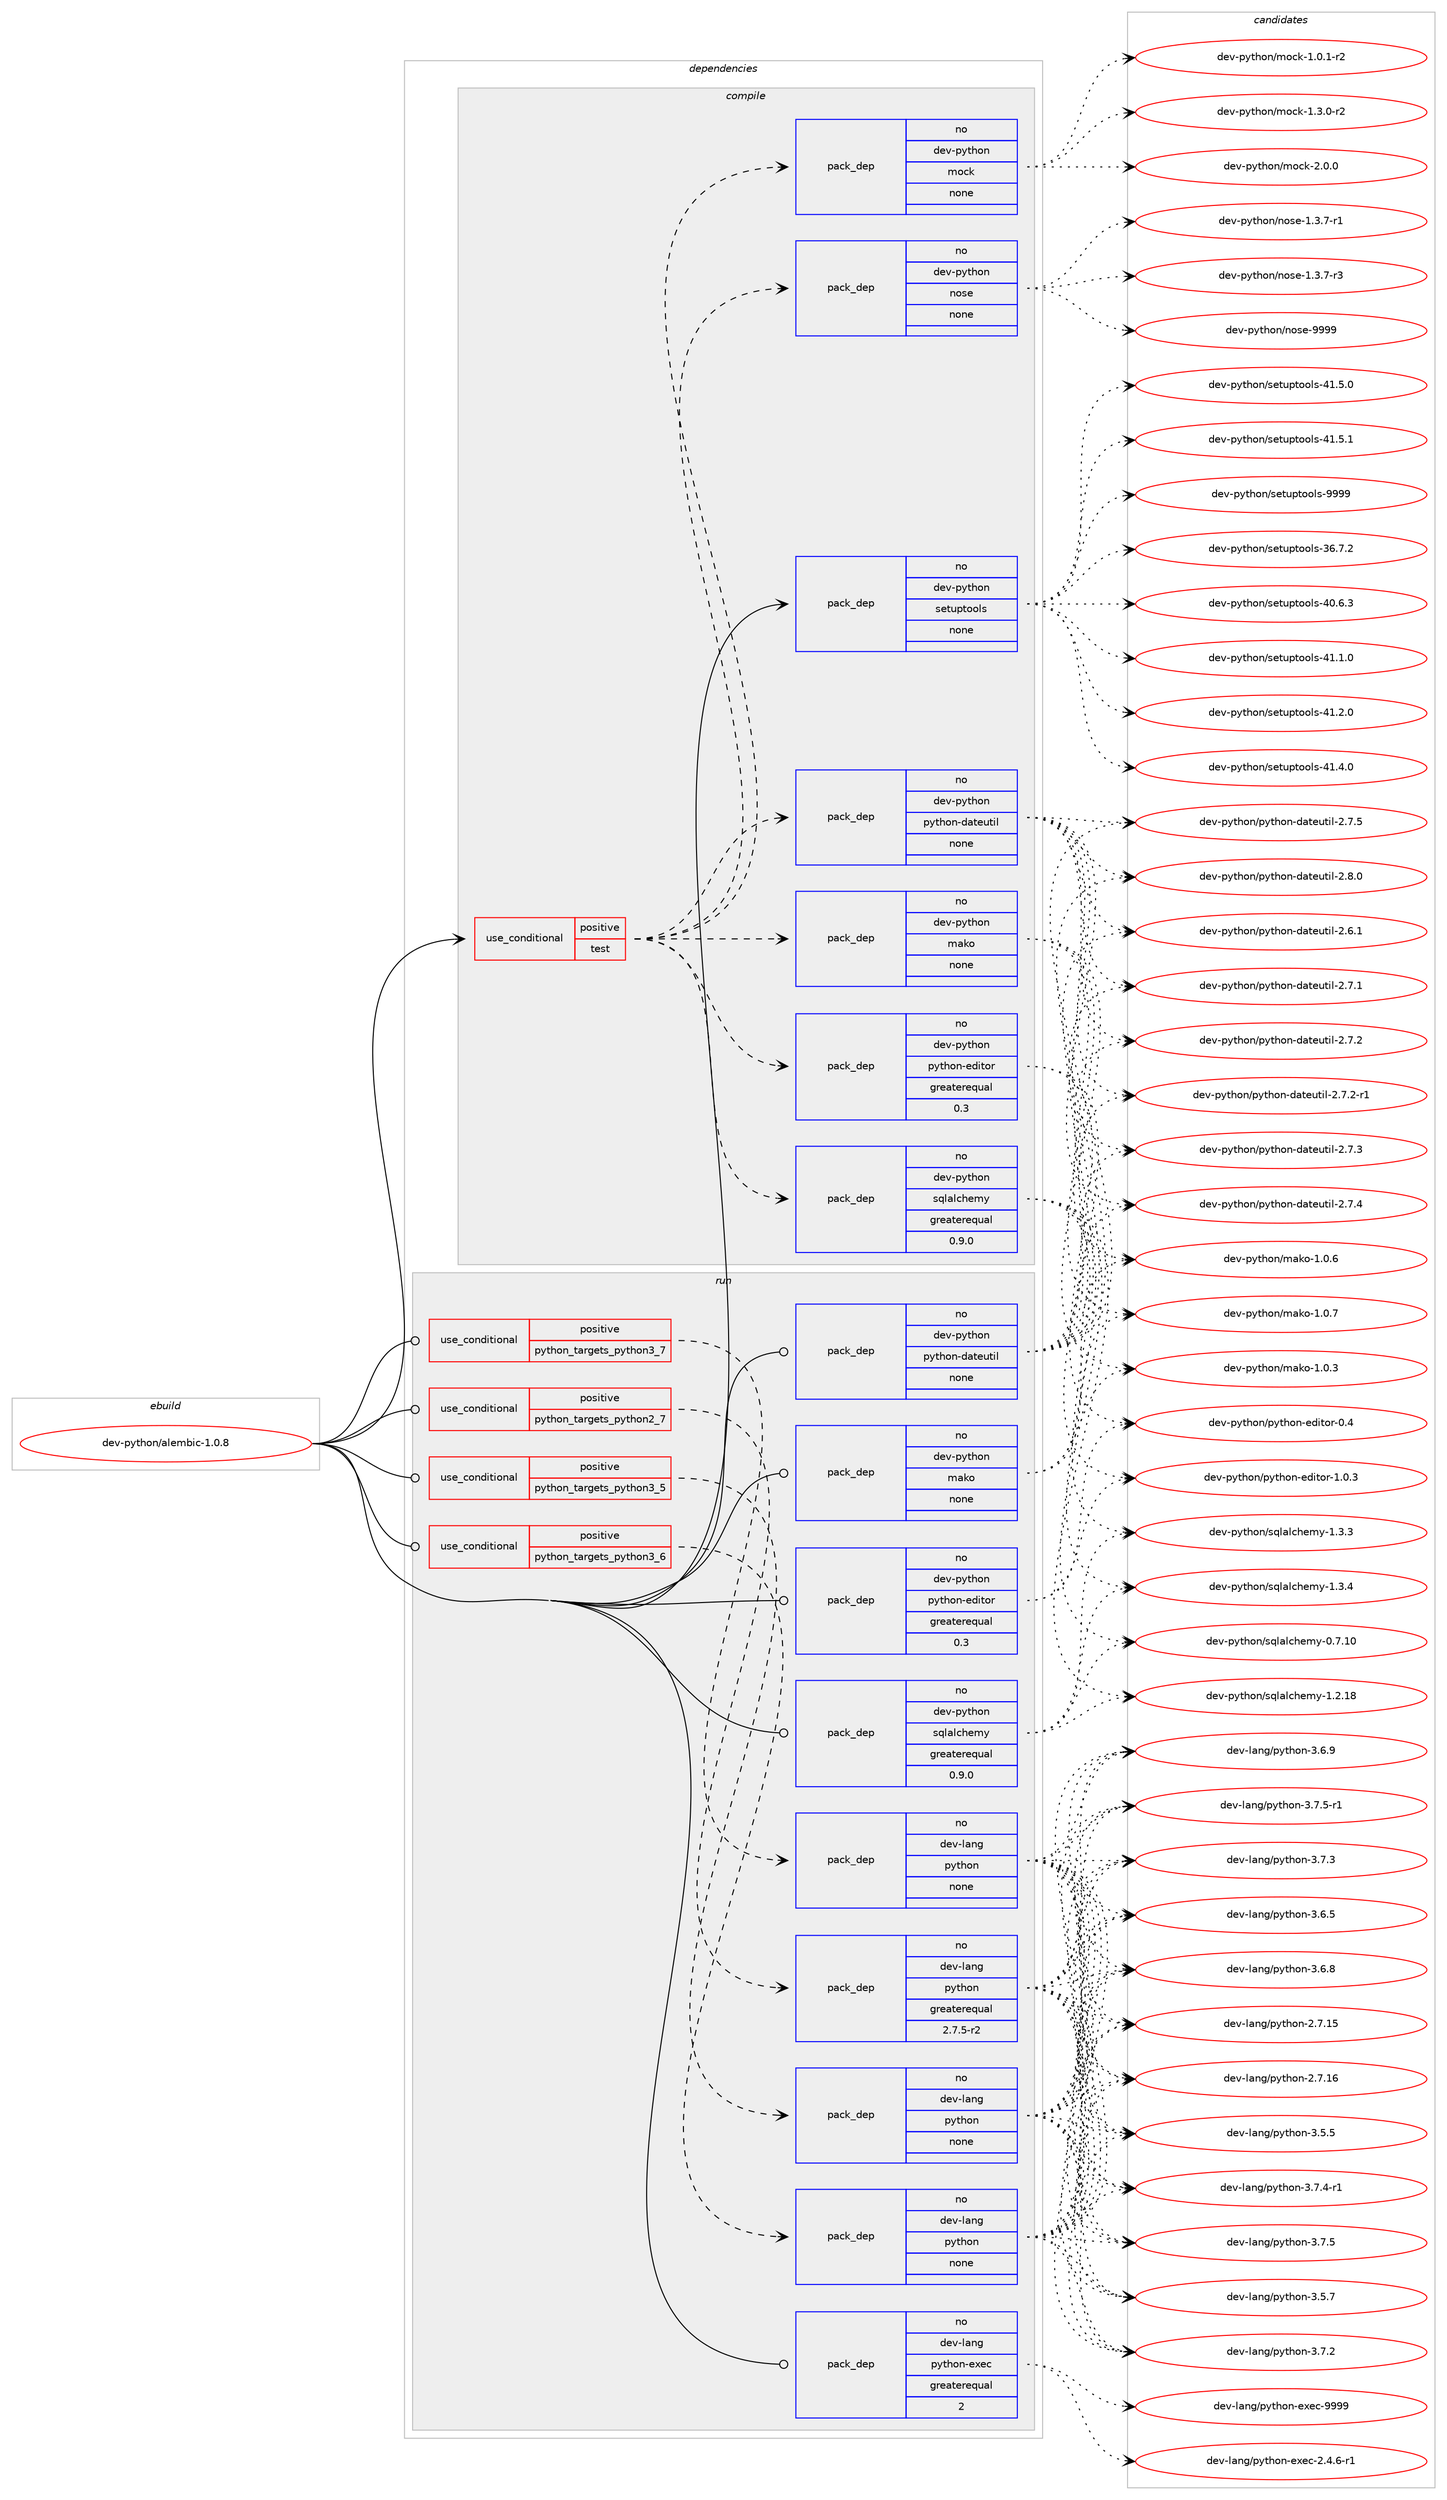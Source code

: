 digraph prolog {

# *************
# Graph options
# *************

newrank=true;
concentrate=true;
compound=true;
graph [rankdir=LR,fontname=Helvetica,fontsize=10,ranksep=1.5];#, ranksep=2.5, nodesep=0.2];
edge  [arrowhead=vee];
node  [fontname=Helvetica,fontsize=10];

# **********
# The ebuild
# **********

subgraph cluster_leftcol {
color=gray;
rank=same;
label=<<i>ebuild</i>>;
id [label="dev-python/alembic-1.0.8", color=red, width=4, href="../dev-python/alembic-1.0.8.svg"];
}

# ****************
# The dependencies
# ****************

subgraph cluster_midcol {
color=gray;
label=<<i>dependencies</i>>;
subgraph cluster_compile {
fillcolor="#eeeeee";
style=filled;
label=<<i>compile</i>>;
subgraph cond136017 {
dependency593884 [label=<<TABLE BORDER="0" CELLBORDER="1" CELLSPACING="0" CELLPADDING="4"><TR><TD ROWSPAN="3" CELLPADDING="10">use_conditional</TD></TR><TR><TD>positive</TD></TR><TR><TD>test</TD></TR></TABLE>>, shape=none, color=red];
subgraph pack446095 {
dependency593885 [label=<<TABLE BORDER="0" CELLBORDER="1" CELLSPACING="0" CELLPADDING="4" WIDTH="220"><TR><TD ROWSPAN="6" CELLPADDING="30">pack_dep</TD></TR><TR><TD WIDTH="110">no</TD></TR><TR><TD>dev-python</TD></TR><TR><TD>sqlalchemy</TD></TR><TR><TD>greaterequal</TD></TR><TR><TD>0.9.0</TD></TR></TABLE>>, shape=none, color=blue];
}
dependency593884:e -> dependency593885:w [weight=20,style="dashed",arrowhead="vee"];
subgraph pack446096 {
dependency593886 [label=<<TABLE BORDER="0" CELLBORDER="1" CELLSPACING="0" CELLPADDING="4" WIDTH="220"><TR><TD ROWSPAN="6" CELLPADDING="30">pack_dep</TD></TR><TR><TD WIDTH="110">no</TD></TR><TR><TD>dev-python</TD></TR><TR><TD>mako</TD></TR><TR><TD>none</TD></TR><TR><TD></TD></TR></TABLE>>, shape=none, color=blue];
}
dependency593884:e -> dependency593886:w [weight=20,style="dashed",arrowhead="vee"];
subgraph pack446097 {
dependency593887 [label=<<TABLE BORDER="0" CELLBORDER="1" CELLSPACING="0" CELLPADDING="4" WIDTH="220"><TR><TD ROWSPAN="6" CELLPADDING="30">pack_dep</TD></TR><TR><TD WIDTH="110">no</TD></TR><TR><TD>dev-python</TD></TR><TR><TD>python-editor</TD></TR><TR><TD>greaterequal</TD></TR><TR><TD>0.3</TD></TR></TABLE>>, shape=none, color=blue];
}
dependency593884:e -> dependency593887:w [weight=20,style="dashed",arrowhead="vee"];
subgraph pack446098 {
dependency593888 [label=<<TABLE BORDER="0" CELLBORDER="1" CELLSPACING="0" CELLPADDING="4" WIDTH="220"><TR><TD ROWSPAN="6" CELLPADDING="30">pack_dep</TD></TR><TR><TD WIDTH="110">no</TD></TR><TR><TD>dev-python</TD></TR><TR><TD>python-dateutil</TD></TR><TR><TD>none</TD></TR><TR><TD></TD></TR></TABLE>>, shape=none, color=blue];
}
dependency593884:e -> dependency593888:w [weight=20,style="dashed",arrowhead="vee"];
subgraph pack446099 {
dependency593889 [label=<<TABLE BORDER="0" CELLBORDER="1" CELLSPACING="0" CELLPADDING="4" WIDTH="220"><TR><TD ROWSPAN="6" CELLPADDING="30">pack_dep</TD></TR><TR><TD WIDTH="110">no</TD></TR><TR><TD>dev-python</TD></TR><TR><TD>nose</TD></TR><TR><TD>none</TD></TR><TR><TD></TD></TR></TABLE>>, shape=none, color=blue];
}
dependency593884:e -> dependency593889:w [weight=20,style="dashed",arrowhead="vee"];
subgraph pack446100 {
dependency593890 [label=<<TABLE BORDER="0" CELLBORDER="1" CELLSPACING="0" CELLPADDING="4" WIDTH="220"><TR><TD ROWSPAN="6" CELLPADDING="30">pack_dep</TD></TR><TR><TD WIDTH="110">no</TD></TR><TR><TD>dev-python</TD></TR><TR><TD>mock</TD></TR><TR><TD>none</TD></TR><TR><TD></TD></TR></TABLE>>, shape=none, color=blue];
}
dependency593884:e -> dependency593890:w [weight=20,style="dashed",arrowhead="vee"];
}
id:e -> dependency593884:w [weight=20,style="solid",arrowhead="vee"];
subgraph pack446101 {
dependency593891 [label=<<TABLE BORDER="0" CELLBORDER="1" CELLSPACING="0" CELLPADDING="4" WIDTH="220"><TR><TD ROWSPAN="6" CELLPADDING="30">pack_dep</TD></TR><TR><TD WIDTH="110">no</TD></TR><TR><TD>dev-python</TD></TR><TR><TD>setuptools</TD></TR><TR><TD>none</TD></TR><TR><TD></TD></TR></TABLE>>, shape=none, color=blue];
}
id:e -> dependency593891:w [weight=20,style="solid",arrowhead="vee"];
}
subgraph cluster_compileandrun {
fillcolor="#eeeeee";
style=filled;
label=<<i>compile and run</i>>;
}
subgraph cluster_run {
fillcolor="#eeeeee";
style=filled;
label=<<i>run</i>>;
subgraph cond136018 {
dependency593892 [label=<<TABLE BORDER="0" CELLBORDER="1" CELLSPACING="0" CELLPADDING="4"><TR><TD ROWSPAN="3" CELLPADDING="10">use_conditional</TD></TR><TR><TD>positive</TD></TR><TR><TD>python_targets_python2_7</TD></TR></TABLE>>, shape=none, color=red];
subgraph pack446102 {
dependency593893 [label=<<TABLE BORDER="0" CELLBORDER="1" CELLSPACING="0" CELLPADDING="4" WIDTH="220"><TR><TD ROWSPAN="6" CELLPADDING="30">pack_dep</TD></TR><TR><TD WIDTH="110">no</TD></TR><TR><TD>dev-lang</TD></TR><TR><TD>python</TD></TR><TR><TD>greaterequal</TD></TR><TR><TD>2.7.5-r2</TD></TR></TABLE>>, shape=none, color=blue];
}
dependency593892:e -> dependency593893:w [weight=20,style="dashed",arrowhead="vee"];
}
id:e -> dependency593892:w [weight=20,style="solid",arrowhead="odot"];
subgraph cond136019 {
dependency593894 [label=<<TABLE BORDER="0" CELLBORDER="1" CELLSPACING="0" CELLPADDING="4"><TR><TD ROWSPAN="3" CELLPADDING="10">use_conditional</TD></TR><TR><TD>positive</TD></TR><TR><TD>python_targets_python3_5</TD></TR></TABLE>>, shape=none, color=red];
subgraph pack446103 {
dependency593895 [label=<<TABLE BORDER="0" CELLBORDER="1" CELLSPACING="0" CELLPADDING="4" WIDTH="220"><TR><TD ROWSPAN="6" CELLPADDING="30">pack_dep</TD></TR><TR><TD WIDTH="110">no</TD></TR><TR><TD>dev-lang</TD></TR><TR><TD>python</TD></TR><TR><TD>none</TD></TR><TR><TD></TD></TR></TABLE>>, shape=none, color=blue];
}
dependency593894:e -> dependency593895:w [weight=20,style="dashed",arrowhead="vee"];
}
id:e -> dependency593894:w [weight=20,style="solid",arrowhead="odot"];
subgraph cond136020 {
dependency593896 [label=<<TABLE BORDER="0" CELLBORDER="1" CELLSPACING="0" CELLPADDING="4"><TR><TD ROWSPAN="3" CELLPADDING="10">use_conditional</TD></TR><TR><TD>positive</TD></TR><TR><TD>python_targets_python3_6</TD></TR></TABLE>>, shape=none, color=red];
subgraph pack446104 {
dependency593897 [label=<<TABLE BORDER="0" CELLBORDER="1" CELLSPACING="0" CELLPADDING="4" WIDTH="220"><TR><TD ROWSPAN="6" CELLPADDING="30">pack_dep</TD></TR><TR><TD WIDTH="110">no</TD></TR><TR><TD>dev-lang</TD></TR><TR><TD>python</TD></TR><TR><TD>none</TD></TR><TR><TD></TD></TR></TABLE>>, shape=none, color=blue];
}
dependency593896:e -> dependency593897:w [weight=20,style="dashed",arrowhead="vee"];
}
id:e -> dependency593896:w [weight=20,style="solid",arrowhead="odot"];
subgraph cond136021 {
dependency593898 [label=<<TABLE BORDER="0" CELLBORDER="1" CELLSPACING="0" CELLPADDING="4"><TR><TD ROWSPAN="3" CELLPADDING="10">use_conditional</TD></TR><TR><TD>positive</TD></TR><TR><TD>python_targets_python3_7</TD></TR></TABLE>>, shape=none, color=red];
subgraph pack446105 {
dependency593899 [label=<<TABLE BORDER="0" CELLBORDER="1" CELLSPACING="0" CELLPADDING="4" WIDTH="220"><TR><TD ROWSPAN="6" CELLPADDING="30">pack_dep</TD></TR><TR><TD WIDTH="110">no</TD></TR><TR><TD>dev-lang</TD></TR><TR><TD>python</TD></TR><TR><TD>none</TD></TR><TR><TD></TD></TR></TABLE>>, shape=none, color=blue];
}
dependency593898:e -> dependency593899:w [weight=20,style="dashed",arrowhead="vee"];
}
id:e -> dependency593898:w [weight=20,style="solid",arrowhead="odot"];
subgraph pack446106 {
dependency593900 [label=<<TABLE BORDER="0" CELLBORDER="1" CELLSPACING="0" CELLPADDING="4" WIDTH="220"><TR><TD ROWSPAN="6" CELLPADDING="30">pack_dep</TD></TR><TR><TD WIDTH="110">no</TD></TR><TR><TD>dev-lang</TD></TR><TR><TD>python-exec</TD></TR><TR><TD>greaterequal</TD></TR><TR><TD>2</TD></TR></TABLE>>, shape=none, color=blue];
}
id:e -> dependency593900:w [weight=20,style="solid",arrowhead="odot"];
subgraph pack446107 {
dependency593901 [label=<<TABLE BORDER="0" CELLBORDER="1" CELLSPACING="0" CELLPADDING="4" WIDTH="220"><TR><TD ROWSPAN="6" CELLPADDING="30">pack_dep</TD></TR><TR><TD WIDTH="110">no</TD></TR><TR><TD>dev-python</TD></TR><TR><TD>mako</TD></TR><TR><TD>none</TD></TR><TR><TD></TD></TR></TABLE>>, shape=none, color=blue];
}
id:e -> dependency593901:w [weight=20,style="solid",arrowhead="odot"];
subgraph pack446108 {
dependency593902 [label=<<TABLE BORDER="0" CELLBORDER="1" CELLSPACING="0" CELLPADDING="4" WIDTH="220"><TR><TD ROWSPAN="6" CELLPADDING="30">pack_dep</TD></TR><TR><TD WIDTH="110">no</TD></TR><TR><TD>dev-python</TD></TR><TR><TD>python-dateutil</TD></TR><TR><TD>none</TD></TR><TR><TD></TD></TR></TABLE>>, shape=none, color=blue];
}
id:e -> dependency593902:w [weight=20,style="solid",arrowhead="odot"];
subgraph pack446109 {
dependency593903 [label=<<TABLE BORDER="0" CELLBORDER="1" CELLSPACING="0" CELLPADDING="4" WIDTH="220"><TR><TD ROWSPAN="6" CELLPADDING="30">pack_dep</TD></TR><TR><TD WIDTH="110">no</TD></TR><TR><TD>dev-python</TD></TR><TR><TD>python-editor</TD></TR><TR><TD>greaterequal</TD></TR><TR><TD>0.3</TD></TR></TABLE>>, shape=none, color=blue];
}
id:e -> dependency593903:w [weight=20,style="solid",arrowhead="odot"];
subgraph pack446110 {
dependency593904 [label=<<TABLE BORDER="0" CELLBORDER="1" CELLSPACING="0" CELLPADDING="4" WIDTH="220"><TR><TD ROWSPAN="6" CELLPADDING="30">pack_dep</TD></TR><TR><TD WIDTH="110">no</TD></TR><TR><TD>dev-python</TD></TR><TR><TD>sqlalchemy</TD></TR><TR><TD>greaterequal</TD></TR><TR><TD>0.9.0</TD></TR></TABLE>>, shape=none, color=blue];
}
id:e -> dependency593904:w [weight=20,style="solid",arrowhead="odot"];
}
}

# **************
# The candidates
# **************

subgraph cluster_choices {
rank=same;
color=gray;
label=<<i>candidates</i>>;

subgraph choice446095 {
color=black;
nodesep=1;
choice1001011184511212111610411111047115113108971089910410110912145484655464948 [label="dev-python/sqlalchemy-0.7.10", color=red, width=4,href="../dev-python/sqlalchemy-0.7.10.svg"];
choice1001011184511212111610411111047115113108971089910410110912145494650464956 [label="dev-python/sqlalchemy-1.2.18", color=red, width=4,href="../dev-python/sqlalchemy-1.2.18.svg"];
choice10010111845112121116104111110471151131089710899104101109121454946514651 [label="dev-python/sqlalchemy-1.3.3", color=red, width=4,href="../dev-python/sqlalchemy-1.3.3.svg"];
choice10010111845112121116104111110471151131089710899104101109121454946514652 [label="dev-python/sqlalchemy-1.3.4", color=red, width=4,href="../dev-python/sqlalchemy-1.3.4.svg"];
dependency593885:e -> choice1001011184511212111610411111047115113108971089910410110912145484655464948:w [style=dotted,weight="100"];
dependency593885:e -> choice1001011184511212111610411111047115113108971089910410110912145494650464956:w [style=dotted,weight="100"];
dependency593885:e -> choice10010111845112121116104111110471151131089710899104101109121454946514651:w [style=dotted,weight="100"];
dependency593885:e -> choice10010111845112121116104111110471151131089710899104101109121454946514652:w [style=dotted,weight="100"];
}
subgraph choice446096 {
color=black;
nodesep=1;
choice100101118451121211161041111104710997107111454946484651 [label="dev-python/mako-1.0.3", color=red, width=4,href="../dev-python/mako-1.0.3.svg"];
choice100101118451121211161041111104710997107111454946484654 [label="dev-python/mako-1.0.6", color=red, width=4,href="../dev-python/mako-1.0.6.svg"];
choice100101118451121211161041111104710997107111454946484655 [label="dev-python/mako-1.0.7", color=red, width=4,href="../dev-python/mako-1.0.7.svg"];
dependency593886:e -> choice100101118451121211161041111104710997107111454946484651:w [style=dotted,weight="100"];
dependency593886:e -> choice100101118451121211161041111104710997107111454946484654:w [style=dotted,weight="100"];
dependency593886:e -> choice100101118451121211161041111104710997107111454946484655:w [style=dotted,weight="100"];
}
subgraph choice446097 {
color=black;
nodesep=1;
choice10010111845112121116104111110471121211161041111104510110010511611111445484652 [label="dev-python/python-editor-0.4", color=red, width=4,href="../dev-python/python-editor-0.4.svg"];
choice100101118451121211161041111104711212111610411111045101100105116111114454946484651 [label="dev-python/python-editor-1.0.3", color=red, width=4,href="../dev-python/python-editor-1.0.3.svg"];
dependency593887:e -> choice10010111845112121116104111110471121211161041111104510110010511611111445484652:w [style=dotted,weight="100"];
dependency593887:e -> choice100101118451121211161041111104711212111610411111045101100105116111114454946484651:w [style=dotted,weight="100"];
}
subgraph choice446098 {
color=black;
nodesep=1;
choice10010111845112121116104111110471121211161041111104510097116101117116105108455046544649 [label="dev-python/python-dateutil-2.6.1", color=red, width=4,href="../dev-python/python-dateutil-2.6.1.svg"];
choice10010111845112121116104111110471121211161041111104510097116101117116105108455046554649 [label="dev-python/python-dateutil-2.7.1", color=red, width=4,href="../dev-python/python-dateutil-2.7.1.svg"];
choice10010111845112121116104111110471121211161041111104510097116101117116105108455046554650 [label="dev-python/python-dateutil-2.7.2", color=red, width=4,href="../dev-python/python-dateutil-2.7.2.svg"];
choice100101118451121211161041111104711212111610411111045100971161011171161051084550465546504511449 [label="dev-python/python-dateutil-2.7.2-r1", color=red, width=4,href="../dev-python/python-dateutil-2.7.2-r1.svg"];
choice10010111845112121116104111110471121211161041111104510097116101117116105108455046554651 [label="dev-python/python-dateutil-2.7.3", color=red, width=4,href="../dev-python/python-dateutil-2.7.3.svg"];
choice10010111845112121116104111110471121211161041111104510097116101117116105108455046554652 [label="dev-python/python-dateutil-2.7.4", color=red, width=4,href="../dev-python/python-dateutil-2.7.4.svg"];
choice10010111845112121116104111110471121211161041111104510097116101117116105108455046554653 [label="dev-python/python-dateutil-2.7.5", color=red, width=4,href="../dev-python/python-dateutil-2.7.5.svg"];
choice10010111845112121116104111110471121211161041111104510097116101117116105108455046564648 [label="dev-python/python-dateutil-2.8.0", color=red, width=4,href="../dev-python/python-dateutil-2.8.0.svg"];
dependency593888:e -> choice10010111845112121116104111110471121211161041111104510097116101117116105108455046544649:w [style=dotted,weight="100"];
dependency593888:e -> choice10010111845112121116104111110471121211161041111104510097116101117116105108455046554649:w [style=dotted,weight="100"];
dependency593888:e -> choice10010111845112121116104111110471121211161041111104510097116101117116105108455046554650:w [style=dotted,weight="100"];
dependency593888:e -> choice100101118451121211161041111104711212111610411111045100971161011171161051084550465546504511449:w [style=dotted,weight="100"];
dependency593888:e -> choice10010111845112121116104111110471121211161041111104510097116101117116105108455046554651:w [style=dotted,weight="100"];
dependency593888:e -> choice10010111845112121116104111110471121211161041111104510097116101117116105108455046554652:w [style=dotted,weight="100"];
dependency593888:e -> choice10010111845112121116104111110471121211161041111104510097116101117116105108455046554653:w [style=dotted,weight="100"];
dependency593888:e -> choice10010111845112121116104111110471121211161041111104510097116101117116105108455046564648:w [style=dotted,weight="100"];
}
subgraph choice446099 {
color=black;
nodesep=1;
choice10010111845112121116104111110471101111151014549465146554511449 [label="dev-python/nose-1.3.7-r1", color=red, width=4,href="../dev-python/nose-1.3.7-r1.svg"];
choice10010111845112121116104111110471101111151014549465146554511451 [label="dev-python/nose-1.3.7-r3", color=red, width=4,href="../dev-python/nose-1.3.7-r3.svg"];
choice10010111845112121116104111110471101111151014557575757 [label="dev-python/nose-9999", color=red, width=4,href="../dev-python/nose-9999.svg"];
dependency593889:e -> choice10010111845112121116104111110471101111151014549465146554511449:w [style=dotted,weight="100"];
dependency593889:e -> choice10010111845112121116104111110471101111151014549465146554511451:w [style=dotted,weight="100"];
dependency593889:e -> choice10010111845112121116104111110471101111151014557575757:w [style=dotted,weight="100"];
}
subgraph choice446100 {
color=black;
nodesep=1;
choice1001011184511212111610411111047109111991074549464846494511450 [label="dev-python/mock-1.0.1-r2", color=red, width=4,href="../dev-python/mock-1.0.1-r2.svg"];
choice1001011184511212111610411111047109111991074549465146484511450 [label="dev-python/mock-1.3.0-r2", color=red, width=4,href="../dev-python/mock-1.3.0-r2.svg"];
choice100101118451121211161041111104710911199107455046484648 [label="dev-python/mock-2.0.0", color=red, width=4,href="../dev-python/mock-2.0.0.svg"];
dependency593890:e -> choice1001011184511212111610411111047109111991074549464846494511450:w [style=dotted,weight="100"];
dependency593890:e -> choice1001011184511212111610411111047109111991074549465146484511450:w [style=dotted,weight="100"];
dependency593890:e -> choice100101118451121211161041111104710911199107455046484648:w [style=dotted,weight="100"];
}
subgraph choice446101 {
color=black;
nodesep=1;
choice100101118451121211161041111104711510111611711211611111110811545515446554650 [label="dev-python/setuptools-36.7.2", color=red, width=4,href="../dev-python/setuptools-36.7.2.svg"];
choice100101118451121211161041111104711510111611711211611111110811545524846544651 [label="dev-python/setuptools-40.6.3", color=red, width=4,href="../dev-python/setuptools-40.6.3.svg"];
choice100101118451121211161041111104711510111611711211611111110811545524946494648 [label="dev-python/setuptools-41.1.0", color=red, width=4,href="../dev-python/setuptools-41.1.0.svg"];
choice100101118451121211161041111104711510111611711211611111110811545524946504648 [label="dev-python/setuptools-41.2.0", color=red, width=4,href="../dev-python/setuptools-41.2.0.svg"];
choice100101118451121211161041111104711510111611711211611111110811545524946524648 [label="dev-python/setuptools-41.4.0", color=red, width=4,href="../dev-python/setuptools-41.4.0.svg"];
choice100101118451121211161041111104711510111611711211611111110811545524946534648 [label="dev-python/setuptools-41.5.0", color=red, width=4,href="../dev-python/setuptools-41.5.0.svg"];
choice100101118451121211161041111104711510111611711211611111110811545524946534649 [label="dev-python/setuptools-41.5.1", color=red, width=4,href="../dev-python/setuptools-41.5.1.svg"];
choice10010111845112121116104111110471151011161171121161111111081154557575757 [label="dev-python/setuptools-9999", color=red, width=4,href="../dev-python/setuptools-9999.svg"];
dependency593891:e -> choice100101118451121211161041111104711510111611711211611111110811545515446554650:w [style=dotted,weight="100"];
dependency593891:e -> choice100101118451121211161041111104711510111611711211611111110811545524846544651:w [style=dotted,weight="100"];
dependency593891:e -> choice100101118451121211161041111104711510111611711211611111110811545524946494648:w [style=dotted,weight="100"];
dependency593891:e -> choice100101118451121211161041111104711510111611711211611111110811545524946504648:w [style=dotted,weight="100"];
dependency593891:e -> choice100101118451121211161041111104711510111611711211611111110811545524946524648:w [style=dotted,weight="100"];
dependency593891:e -> choice100101118451121211161041111104711510111611711211611111110811545524946534648:w [style=dotted,weight="100"];
dependency593891:e -> choice100101118451121211161041111104711510111611711211611111110811545524946534649:w [style=dotted,weight="100"];
dependency593891:e -> choice10010111845112121116104111110471151011161171121161111111081154557575757:w [style=dotted,weight="100"];
}
subgraph choice446102 {
color=black;
nodesep=1;
choice10010111845108971101034711212111610411111045504655464953 [label="dev-lang/python-2.7.15", color=red, width=4,href="../dev-lang/python-2.7.15.svg"];
choice10010111845108971101034711212111610411111045504655464954 [label="dev-lang/python-2.7.16", color=red, width=4,href="../dev-lang/python-2.7.16.svg"];
choice100101118451089711010347112121116104111110455146534653 [label="dev-lang/python-3.5.5", color=red, width=4,href="../dev-lang/python-3.5.5.svg"];
choice100101118451089711010347112121116104111110455146534655 [label="dev-lang/python-3.5.7", color=red, width=4,href="../dev-lang/python-3.5.7.svg"];
choice100101118451089711010347112121116104111110455146544653 [label="dev-lang/python-3.6.5", color=red, width=4,href="../dev-lang/python-3.6.5.svg"];
choice100101118451089711010347112121116104111110455146544656 [label="dev-lang/python-3.6.8", color=red, width=4,href="../dev-lang/python-3.6.8.svg"];
choice100101118451089711010347112121116104111110455146544657 [label="dev-lang/python-3.6.9", color=red, width=4,href="../dev-lang/python-3.6.9.svg"];
choice100101118451089711010347112121116104111110455146554650 [label="dev-lang/python-3.7.2", color=red, width=4,href="../dev-lang/python-3.7.2.svg"];
choice100101118451089711010347112121116104111110455146554651 [label="dev-lang/python-3.7.3", color=red, width=4,href="../dev-lang/python-3.7.3.svg"];
choice1001011184510897110103471121211161041111104551465546524511449 [label="dev-lang/python-3.7.4-r1", color=red, width=4,href="../dev-lang/python-3.7.4-r1.svg"];
choice100101118451089711010347112121116104111110455146554653 [label="dev-lang/python-3.7.5", color=red, width=4,href="../dev-lang/python-3.7.5.svg"];
choice1001011184510897110103471121211161041111104551465546534511449 [label="dev-lang/python-3.7.5-r1", color=red, width=4,href="../dev-lang/python-3.7.5-r1.svg"];
dependency593893:e -> choice10010111845108971101034711212111610411111045504655464953:w [style=dotted,weight="100"];
dependency593893:e -> choice10010111845108971101034711212111610411111045504655464954:w [style=dotted,weight="100"];
dependency593893:e -> choice100101118451089711010347112121116104111110455146534653:w [style=dotted,weight="100"];
dependency593893:e -> choice100101118451089711010347112121116104111110455146534655:w [style=dotted,weight="100"];
dependency593893:e -> choice100101118451089711010347112121116104111110455146544653:w [style=dotted,weight="100"];
dependency593893:e -> choice100101118451089711010347112121116104111110455146544656:w [style=dotted,weight="100"];
dependency593893:e -> choice100101118451089711010347112121116104111110455146544657:w [style=dotted,weight="100"];
dependency593893:e -> choice100101118451089711010347112121116104111110455146554650:w [style=dotted,weight="100"];
dependency593893:e -> choice100101118451089711010347112121116104111110455146554651:w [style=dotted,weight="100"];
dependency593893:e -> choice1001011184510897110103471121211161041111104551465546524511449:w [style=dotted,weight="100"];
dependency593893:e -> choice100101118451089711010347112121116104111110455146554653:w [style=dotted,weight="100"];
dependency593893:e -> choice1001011184510897110103471121211161041111104551465546534511449:w [style=dotted,weight="100"];
}
subgraph choice446103 {
color=black;
nodesep=1;
choice10010111845108971101034711212111610411111045504655464953 [label="dev-lang/python-2.7.15", color=red, width=4,href="../dev-lang/python-2.7.15.svg"];
choice10010111845108971101034711212111610411111045504655464954 [label="dev-lang/python-2.7.16", color=red, width=4,href="../dev-lang/python-2.7.16.svg"];
choice100101118451089711010347112121116104111110455146534653 [label="dev-lang/python-3.5.5", color=red, width=4,href="../dev-lang/python-3.5.5.svg"];
choice100101118451089711010347112121116104111110455146534655 [label="dev-lang/python-3.5.7", color=red, width=4,href="../dev-lang/python-3.5.7.svg"];
choice100101118451089711010347112121116104111110455146544653 [label="dev-lang/python-3.6.5", color=red, width=4,href="../dev-lang/python-3.6.5.svg"];
choice100101118451089711010347112121116104111110455146544656 [label="dev-lang/python-3.6.8", color=red, width=4,href="../dev-lang/python-3.6.8.svg"];
choice100101118451089711010347112121116104111110455146544657 [label="dev-lang/python-3.6.9", color=red, width=4,href="../dev-lang/python-3.6.9.svg"];
choice100101118451089711010347112121116104111110455146554650 [label="dev-lang/python-3.7.2", color=red, width=4,href="../dev-lang/python-3.7.2.svg"];
choice100101118451089711010347112121116104111110455146554651 [label="dev-lang/python-3.7.3", color=red, width=4,href="../dev-lang/python-3.7.3.svg"];
choice1001011184510897110103471121211161041111104551465546524511449 [label="dev-lang/python-3.7.4-r1", color=red, width=4,href="../dev-lang/python-3.7.4-r1.svg"];
choice100101118451089711010347112121116104111110455146554653 [label="dev-lang/python-3.7.5", color=red, width=4,href="../dev-lang/python-3.7.5.svg"];
choice1001011184510897110103471121211161041111104551465546534511449 [label="dev-lang/python-3.7.5-r1", color=red, width=4,href="../dev-lang/python-3.7.5-r1.svg"];
dependency593895:e -> choice10010111845108971101034711212111610411111045504655464953:w [style=dotted,weight="100"];
dependency593895:e -> choice10010111845108971101034711212111610411111045504655464954:w [style=dotted,weight="100"];
dependency593895:e -> choice100101118451089711010347112121116104111110455146534653:w [style=dotted,weight="100"];
dependency593895:e -> choice100101118451089711010347112121116104111110455146534655:w [style=dotted,weight="100"];
dependency593895:e -> choice100101118451089711010347112121116104111110455146544653:w [style=dotted,weight="100"];
dependency593895:e -> choice100101118451089711010347112121116104111110455146544656:w [style=dotted,weight="100"];
dependency593895:e -> choice100101118451089711010347112121116104111110455146544657:w [style=dotted,weight="100"];
dependency593895:e -> choice100101118451089711010347112121116104111110455146554650:w [style=dotted,weight="100"];
dependency593895:e -> choice100101118451089711010347112121116104111110455146554651:w [style=dotted,weight="100"];
dependency593895:e -> choice1001011184510897110103471121211161041111104551465546524511449:w [style=dotted,weight="100"];
dependency593895:e -> choice100101118451089711010347112121116104111110455146554653:w [style=dotted,weight="100"];
dependency593895:e -> choice1001011184510897110103471121211161041111104551465546534511449:w [style=dotted,weight="100"];
}
subgraph choice446104 {
color=black;
nodesep=1;
choice10010111845108971101034711212111610411111045504655464953 [label="dev-lang/python-2.7.15", color=red, width=4,href="../dev-lang/python-2.7.15.svg"];
choice10010111845108971101034711212111610411111045504655464954 [label="dev-lang/python-2.7.16", color=red, width=4,href="../dev-lang/python-2.7.16.svg"];
choice100101118451089711010347112121116104111110455146534653 [label="dev-lang/python-3.5.5", color=red, width=4,href="../dev-lang/python-3.5.5.svg"];
choice100101118451089711010347112121116104111110455146534655 [label="dev-lang/python-3.5.7", color=red, width=4,href="../dev-lang/python-3.5.7.svg"];
choice100101118451089711010347112121116104111110455146544653 [label="dev-lang/python-3.6.5", color=red, width=4,href="../dev-lang/python-3.6.5.svg"];
choice100101118451089711010347112121116104111110455146544656 [label="dev-lang/python-3.6.8", color=red, width=4,href="../dev-lang/python-3.6.8.svg"];
choice100101118451089711010347112121116104111110455146544657 [label="dev-lang/python-3.6.9", color=red, width=4,href="../dev-lang/python-3.6.9.svg"];
choice100101118451089711010347112121116104111110455146554650 [label="dev-lang/python-3.7.2", color=red, width=4,href="../dev-lang/python-3.7.2.svg"];
choice100101118451089711010347112121116104111110455146554651 [label="dev-lang/python-3.7.3", color=red, width=4,href="../dev-lang/python-3.7.3.svg"];
choice1001011184510897110103471121211161041111104551465546524511449 [label="dev-lang/python-3.7.4-r1", color=red, width=4,href="../dev-lang/python-3.7.4-r1.svg"];
choice100101118451089711010347112121116104111110455146554653 [label="dev-lang/python-3.7.5", color=red, width=4,href="../dev-lang/python-3.7.5.svg"];
choice1001011184510897110103471121211161041111104551465546534511449 [label="dev-lang/python-3.7.5-r1", color=red, width=4,href="../dev-lang/python-3.7.5-r1.svg"];
dependency593897:e -> choice10010111845108971101034711212111610411111045504655464953:w [style=dotted,weight="100"];
dependency593897:e -> choice10010111845108971101034711212111610411111045504655464954:w [style=dotted,weight="100"];
dependency593897:e -> choice100101118451089711010347112121116104111110455146534653:w [style=dotted,weight="100"];
dependency593897:e -> choice100101118451089711010347112121116104111110455146534655:w [style=dotted,weight="100"];
dependency593897:e -> choice100101118451089711010347112121116104111110455146544653:w [style=dotted,weight="100"];
dependency593897:e -> choice100101118451089711010347112121116104111110455146544656:w [style=dotted,weight="100"];
dependency593897:e -> choice100101118451089711010347112121116104111110455146544657:w [style=dotted,weight="100"];
dependency593897:e -> choice100101118451089711010347112121116104111110455146554650:w [style=dotted,weight="100"];
dependency593897:e -> choice100101118451089711010347112121116104111110455146554651:w [style=dotted,weight="100"];
dependency593897:e -> choice1001011184510897110103471121211161041111104551465546524511449:w [style=dotted,weight="100"];
dependency593897:e -> choice100101118451089711010347112121116104111110455146554653:w [style=dotted,weight="100"];
dependency593897:e -> choice1001011184510897110103471121211161041111104551465546534511449:w [style=dotted,weight="100"];
}
subgraph choice446105 {
color=black;
nodesep=1;
choice10010111845108971101034711212111610411111045504655464953 [label="dev-lang/python-2.7.15", color=red, width=4,href="../dev-lang/python-2.7.15.svg"];
choice10010111845108971101034711212111610411111045504655464954 [label="dev-lang/python-2.7.16", color=red, width=4,href="../dev-lang/python-2.7.16.svg"];
choice100101118451089711010347112121116104111110455146534653 [label="dev-lang/python-3.5.5", color=red, width=4,href="../dev-lang/python-3.5.5.svg"];
choice100101118451089711010347112121116104111110455146534655 [label="dev-lang/python-3.5.7", color=red, width=4,href="../dev-lang/python-3.5.7.svg"];
choice100101118451089711010347112121116104111110455146544653 [label="dev-lang/python-3.6.5", color=red, width=4,href="../dev-lang/python-3.6.5.svg"];
choice100101118451089711010347112121116104111110455146544656 [label="dev-lang/python-3.6.8", color=red, width=4,href="../dev-lang/python-3.6.8.svg"];
choice100101118451089711010347112121116104111110455146544657 [label="dev-lang/python-3.6.9", color=red, width=4,href="../dev-lang/python-3.6.9.svg"];
choice100101118451089711010347112121116104111110455146554650 [label="dev-lang/python-3.7.2", color=red, width=4,href="../dev-lang/python-3.7.2.svg"];
choice100101118451089711010347112121116104111110455146554651 [label="dev-lang/python-3.7.3", color=red, width=4,href="../dev-lang/python-3.7.3.svg"];
choice1001011184510897110103471121211161041111104551465546524511449 [label="dev-lang/python-3.7.4-r1", color=red, width=4,href="../dev-lang/python-3.7.4-r1.svg"];
choice100101118451089711010347112121116104111110455146554653 [label="dev-lang/python-3.7.5", color=red, width=4,href="../dev-lang/python-3.7.5.svg"];
choice1001011184510897110103471121211161041111104551465546534511449 [label="dev-lang/python-3.7.5-r1", color=red, width=4,href="../dev-lang/python-3.7.5-r1.svg"];
dependency593899:e -> choice10010111845108971101034711212111610411111045504655464953:w [style=dotted,weight="100"];
dependency593899:e -> choice10010111845108971101034711212111610411111045504655464954:w [style=dotted,weight="100"];
dependency593899:e -> choice100101118451089711010347112121116104111110455146534653:w [style=dotted,weight="100"];
dependency593899:e -> choice100101118451089711010347112121116104111110455146534655:w [style=dotted,weight="100"];
dependency593899:e -> choice100101118451089711010347112121116104111110455146544653:w [style=dotted,weight="100"];
dependency593899:e -> choice100101118451089711010347112121116104111110455146544656:w [style=dotted,weight="100"];
dependency593899:e -> choice100101118451089711010347112121116104111110455146544657:w [style=dotted,weight="100"];
dependency593899:e -> choice100101118451089711010347112121116104111110455146554650:w [style=dotted,weight="100"];
dependency593899:e -> choice100101118451089711010347112121116104111110455146554651:w [style=dotted,weight="100"];
dependency593899:e -> choice1001011184510897110103471121211161041111104551465546524511449:w [style=dotted,weight="100"];
dependency593899:e -> choice100101118451089711010347112121116104111110455146554653:w [style=dotted,weight="100"];
dependency593899:e -> choice1001011184510897110103471121211161041111104551465546534511449:w [style=dotted,weight="100"];
}
subgraph choice446106 {
color=black;
nodesep=1;
choice10010111845108971101034711212111610411111045101120101994550465246544511449 [label="dev-lang/python-exec-2.4.6-r1", color=red, width=4,href="../dev-lang/python-exec-2.4.6-r1.svg"];
choice10010111845108971101034711212111610411111045101120101994557575757 [label="dev-lang/python-exec-9999", color=red, width=4,href="../dev-lang/python-exec-9999.svg"];
dependency593900:e -> choice10010111845108971101034711212111610411111045101120101994550465246544511449:w [style=dotted,weight="100"];
dependency593900:e -> choice10010111845108971101034711212111610411111045101120101994557575757:w [style=dotted,weight="100"];
}
subgraph choice446107 {
color=black;
nodesep=1;
choice100101118451121211161041111104710997107111454946484651 [label="dev-python/mako-1.0.3", color=red, width=4,href="../dev-python/mako-1.0.3.svg"];
choice100101118451121211161041111104710997107111454946484654 [label="dev-python/mako-1.0.6", color=red, width=4,href="../dev-python/mako-1.0.6.svg"];
choice100101118451121211161041111104710997107111454946484655 [label="dev-python/mako-1.0.7", color=red, width=4,href="../dev-python/mako-1.0.7.svg"];
dependency593901:e -> choice100101118451121211161041111104710997107111454946484651:w [style=dotted,weight="100"];
dependency593901:e -> choice100101118451121211161041111104710997107111454946484654:w [style=dotted,weight="100"];
dependency593901:e -> choice100101118451121211161041111104710997107111454946484655:w [style=dotted,weight="100"];
}
subgraph choice446108 {
color=black;
nodesep=1;
choice10010111845112121116104111110471121211161041111104510097116101117116105108455046544649 [label="dev-python/python-dateutil-2.6.1", color=red, width=4,href="../dev-python/python-dateutil-2.6.1.svg"];
choice10010111845112121116104111110471121211161041111104510097116101117116105108455046554649 [label="dev-python/python-dateutil-2.7.1", color=red, width=4,href="../dev-python/python-dateutil-2.7.1.svg"];
choice10010111845112121116104111110471121211161041111104510097116101117116105108455046554650 [label="dev-python/python-dateutil-2.7.2", color=red, width=4,href="../dev-python/python-dateutil-2.7.2.svg"];
choice100101118451121211161041111104711212111610411111045100971161011171161051084550465546504511449 [label="dev-python/python-dateutil-2.7.2-r1", color=red, width=4,href="../dev-python/python-dateutil-2.7.2-r1.svg"];
choice10010111845112121116104111110471121211161041111104510097116101117116105108455046554651 [label="dev-python/python-dateutil-2.7.3", color=red, width=4,href="../dev-python/python-dateutil-2.7.3.svg"];
choice10010111845112121116104111110471121211161041111104510097116101117116105108455046554652 [label="dev-python/python-dateutil-2.7.4", color=red, width=4,href="../dev-python/python-dateutil-2.7.4.svg"];
choice10010111845112121116104111110471121211161041111104510097116101117116105108455046554653 [label="dev-python/python-dateutil-2.7.5", color=red, width=4,href="../dev-python/python-dateutil-2.7.5.svg"];
choice10010111845112121116104111110471121211161041111104510097116101117116105108455046564648 [label="dev-python/python-dateutil-2.8.0", color=red, width=4,href="../dev-python/python-dateutil-2.8.0.svg"];
dependency593902:e -> choice10010111845112121116104111110471121211161041111104510097116101117116105108455046544649:w [style=dotted,weight="100"];
dependency593902:e -> choice10010111845112121116104111110471121211161041111104510097116101117116105108455046554649:w [style=dotted,weight="100"];
dependency593902:e -> choice10010111845112121116104111110471121211161041111104510097116101117116105108455046554650:w [style=dotted,weight="100"];
dependency593902:e -> choice100101118451121211161041111104711212111610411111045100971161011171161051084550465546504511449:w [style=dotted,weight="100"];
dependency593902:e -> choice10010111845112121116104111110471121211161041111104510097116101117116105108455046554651:w [style=dotted,weight="100"];
dependency593902:e -> choice10010111845112121116104111110471121211161041111104510097116101117116105108455046554652:w [style=dotted,weight="100"];
dependency593902:e -> choice10010111845112121116104111110471121211161041111104510097116101117116105108455046554653:w [style=dotted,weight="100"];
dependency593902:e -> choice10010111845112121116104111110471121211161041111104510097116101117116105108455046564648:w [style=dotted,weight="100"];
}
subgraph choice446109 {
color=black;
nodesep=1;
choice10010111845112121116104111110471121211161041111104510110010511611111445484652 [label="dev-python/python-editor-0.4", color=red, width=4,href="../dev-python/python-editor-0.4.svg"];
choice100101118451121211161041111104711212111610411111045101100105116111114454946484651 [label="dev-python/python-editor-1.0.3", color=red, width=4,href="../dev-python/python-editor-1.0.3.svg"];
dependency593903:e -> choice10010111845112121116104111110471121211161041111104510110010511611111445484652:w [style=dotted,weight="100"];
dependency593903:e -> choice100101118451121211161041111104711212111610411111045101100105116111114454946484651:w [style=dotted,weight="100"];
}
subgraph choice446110 {
color=black;
nodesep=1;
choice1001011184511212111610411111047115113108971089910410110912145484655464948 [label="dev-python/sqlalchemy-0.7.10", color=red, width=4,href="../dev-python/sqlalchemy-0.7.10.svg"];
choice1001011184511212111610411111047115113108971089910410110912145494650464956 [label="dev-python/sqlalchemy-1.2.18", color=red, width=4,href="../dev-python/sqlalchemy-1.2.18.svg"];
choice10010111845112121116104111110471151131089710899104101109121454946514651 [label="dev-python/sqlalchemy-1.3.3", color=red, width=4,href="../dev-python/sqlalchemy-1.3.3.svg"];
choice10010111845112121116104111110471151131089710899104101109121454946514652 [label="dev-python/sqlalchemy-1.3.4", color=red, width=4,href="../dev-python/sqlalchemy-1.3.4.svg"];
dependency593904:e -> choice1001011184511212111610411111047115113108971089910410110912145484655464948:w [style=dotted,weight="100"];
dependency593904:e -> choice1001011184511212111610411111047115113108971089910410110912145494650464956:w [style=dotted,weight="100"];
dependency593904:e -> choice10010111845112121116104111110471151131089710899104101109121454946514651:w [style=dotted,weight="100"];
dependency593904:e -> choice10010111845112121116104111110471151131089710899104101109121454946514652:w [style=dotted,weight="100"];
}
}

}
